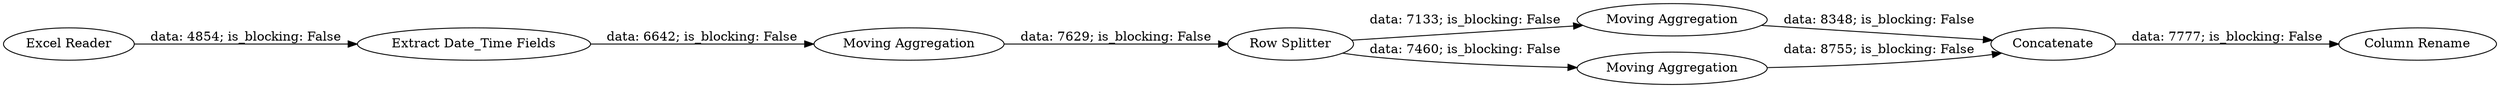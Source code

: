 digraph {
	"6732443324913672561_20" [label="Moving Aggregation"]
	"6732443324913672561_27" [label="Moving Aggregation"]
	"6732443324913672561_31" [label="Column Rename"]
	"6732443324913672561_30" [label=Concatenate]
	"6732443324913672561_1" [label="Excel Reader"]
	"6732443324913672561_22" [label="Row Splitter"]
	"6732443324913672561_21" [label="Extract Date_Time Fields"]
	"6732443324913672561_29" [label="Moving Aggregation"]
	"6732443324913672561_30" -> "6732443324913672561_31" [label="data: 7777; is_blocking: False"]
	"6732443324913672561_20" -> "6732443324913672561_22" [label="data: 7629; is_blocking: False"]
	"6732443324913672561_29" -> "6732443324913672561_30" [label="data: 8755; is_blocking: False"]
	"6732443324913672561_27" -> "6732443324913672561_30" [label="data: 8348; is_blocking: False"]
	"6732443324913672561_21" -> "6732443324913672561_20" [label="data: 6642; is_blocking: False"]
	"6732443324913672561_22" -> "6732443324913672561_29" [label="data: 7460; is_blocking: False"]
	"6732443324913672561_1" -> "6732443324913672561_21" [label="data: 4854; is_blocking: False"]
	"6732443324913672561_22" -> "6732443324913672561_27" [label="data: 7133; is_blocking: False"]
	rankdir=LR
}
